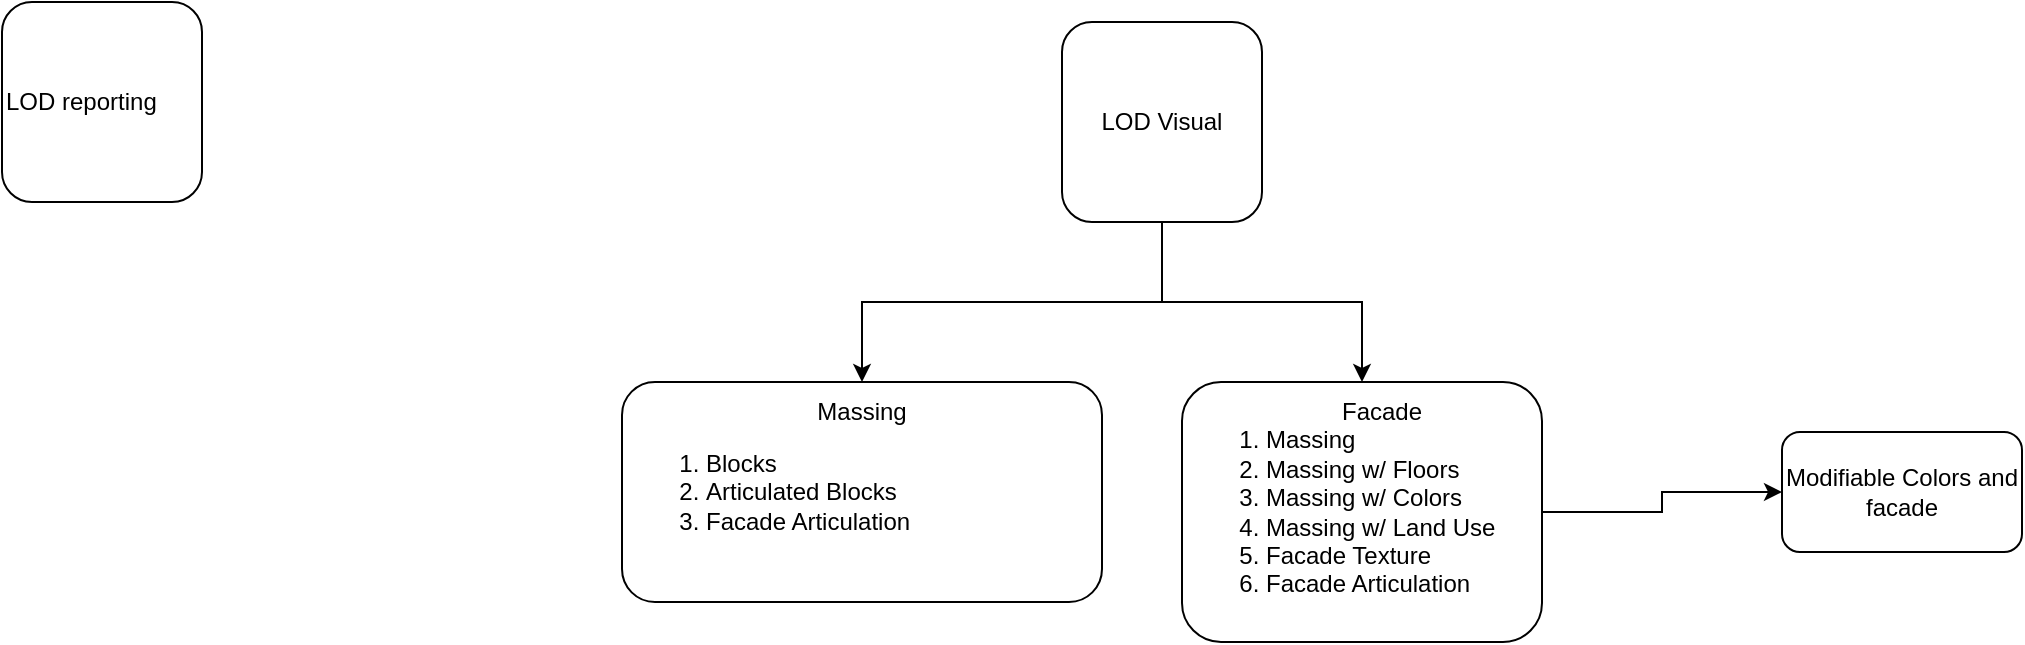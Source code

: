 <mxfile version="15.9.4" type="github">
  <diagram id="hYnlxmEQNJBrPgdXeDPa" name="Page-1">
    <mxGraphModel dx="1422" dy="780" grid="1" gridSize="10" guides="1" tooltips="1" connect="1" arrows="1" fold="1" page="1" pageScale="1" pageWidth="850" pageHeight="1100" math="0" shadow="0">
      <root>
        <mxCell id="0" />
        <mxCell id="1" parent="0" />
        <mxCell id="gLB0f7LhgVHf9xm7KnSe-1" value="&lt;div align=&quot;left&quot;&gt;LOD reporting &lt;/div&gt;" style="whiteSpace=wrap;html=1;aspect=fixed;align=left;rounded=1;" vertex="1" parent="1">
          <mxGeometry x="20" y="40" width="100" height="100" as="geometry" />
        </mxCell>
        <mxCell id="gLB0f7LhgVHf9xm7KnSe-6" style="edgeStyle=orthogonalEdgeStyle;rounded=0;orthogonalLoop=1;jettySize=auto;html=1;exitX=0.5;exitY=1;exitDx=0;exitDy=0;entryX=0.5;entryY=0;entryDx=0;entryDy=0;" edge="1" parent="1" source="gLB0f7LhgVHf9xm7KnSe-3" target="gLB0f7LhgVHf9xm7KnSe-4">
          <mxGeometry relative="1" as="geometry" />
        </mxCell>
        <mxCell id="gLB0f7LhgVHf9xm7KnSe-7" style="edgeStyle=orthogonalEdgeStyle;rounded=0;orthogonalLoop=1;jettySize=auto;html=1;exitX=0.5;exitY=1;exitDx=0;exitDy=0;entryX=0.5;entryY=0;entryDx=0;entryDy=0;" edge="1" parent="1" source="gLB0f7LhgVHf9xm7KnSe-3" target="gLB0f7LhgVHf9xm7KnSe-5">
          <mxGeometry relative="1" as="geometry" />
        </mxCell>
        <mxCell id="gLB0f7LhgVHf9xm7KnSe-3" value="&lt;div&gt;LOD Visual&lt;br&gt;&lt;/div&gt;" style="whiteSpace=wrap;html=1;aspect=fixed;align=center;rounded=1;" vertex="1" parent="1">
          <mxGeometry x="550" y="50" width="100" height="100" as="geometry" />
        </mxCell>
        <mxCell id="gLB0f7LhgVHf9xm7KnSe-4" value="&lt;ol&gt;&lt;li&gt;Blocks&lt;/li&gt;&lt;li&gt;Articulated Blocks&lt;/li&gt;&lt;li&gt;Facade Articulation&lt;br&gt;&lt;/li&gt;&lt;/ol&gt;" style="rounded=1;whiteSpace=wrap;html=1;align=left;" vertex="1" parent="1">
          <mxGeometry x="330" y="230" width="240" height="110" as="geometry" />
        </mxCell>
        <mxCell id="gLB0f7LhgVHf9xm7KnSe-11" style="edgeStyle=orthogonalEdgeStyle;rounded=0;orthogonalLoop=1;jettySize=auto;html=1;exitX=1;exitY=0.5;exitDx=0;exitDy=0;" edge="1" parent="1" source="gLB0f7LhgVHf9xm7KnSe-5" target="gLB0f7LhgVHf9xm7KnSe-10">
          <mxGeometry relative="1" as="geometry" />
        </mxCell>
        <mxCell id="gLB0f7LhgVHf9xm7KnSe-5" value="&lt;ol&gt;&lt;li&gt;Massing&lt;/li&gt;&lt;li&gt;Massing w/ Floors&lt;/li&gt;&lt;li&gt;Massing w/ Colors&lt;/li&gt;&lt;li&gt;Massing w/ Land Use&lt;/li&gt;&lt;li&gt;Facade Texture&lt;br&gt;&lt;/li&gt;&lt;li&gt;Facade Articulation&lt;br&gt;&lt;/li&gt;&lt;/ol&gt;" style="rounded=1;whiteSpace=wrap;html=1;align=left;" vertex="1" parent="1">
          <mxGeometry x="610" y="230" width="180" height="130" as="geometry" />
        </mxCell>
        <mxCell id="gLB0f7LhgVHf9xm7KnSe-8" value="Massing" style="text;html=1;strokeColor=none;fillColor=none;align=center;verticalAlign=middle;whiteSpace=wrap;rounded=0;" vertex="1" parent="1">
          <mxGeometry x="420" y="230" width="60" height="30" as="geometry" />
        </mxCell>
        <mxCell id="gLB0f7LhgVHf9xm7KnSe-9" value="Facade" style="text;html=1;strokeColor=none;fillColor=none;align=center;verticalAlign=middle;whiteSpace=wrap;rounded=0;" vertex="1" parent="1">
          <mxGeometry x="680" y="230" width="60" height="30" as="geometry" />
        </mxCell>
        <mxCell id="gLB0f7LhgVHf9xm7KnSe-10" value="Modifiable Colors and facade" style="rounded=1;whiteSpace=wrap;html=1;" vertex="1" parent="1">
          <mxGeometry x="910" y="255" width="120" height="60" as="geometry" />
        </mxCell>
      </root>
    </mxGraphModel>
  </diagram>
</mxfile>
